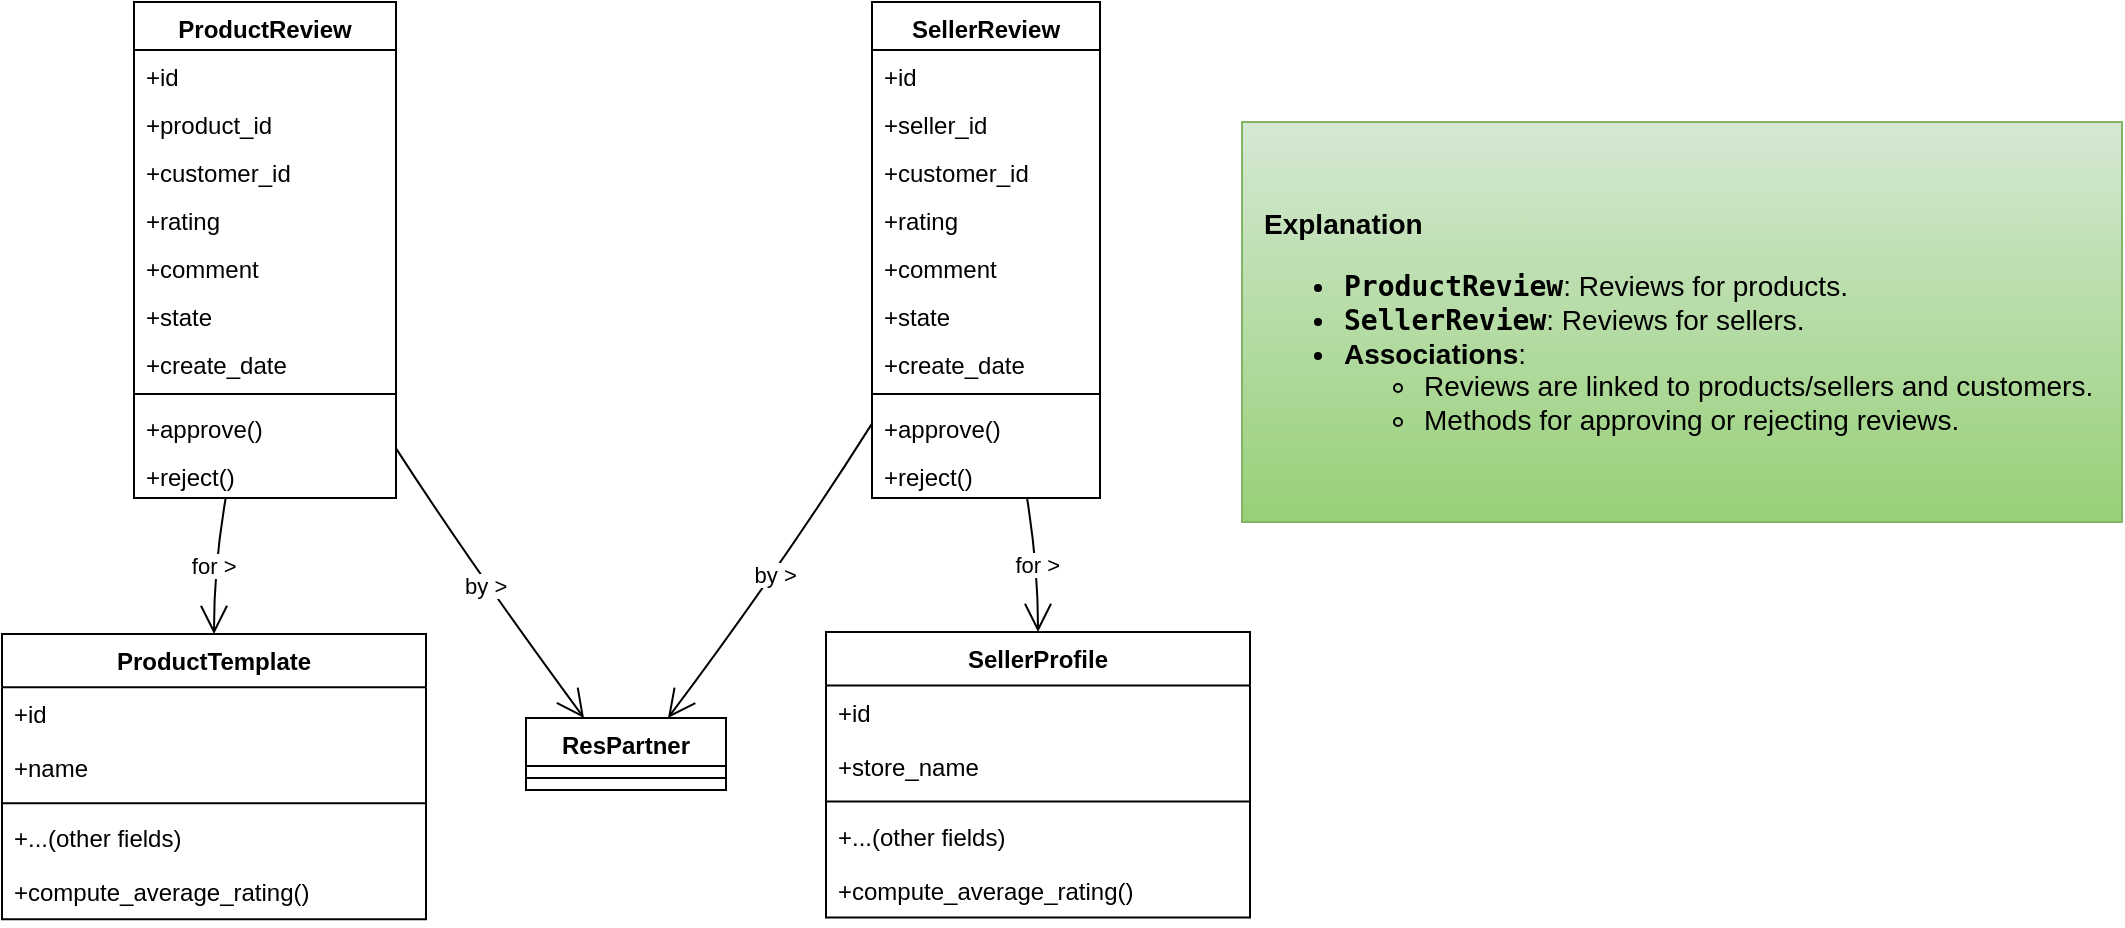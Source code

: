 <mxfile version="24.8.3">
  <diagram name="Page-1" id="PzDXQhvLs0VrS5pvGxTp">
    <mxGraphModel dx="1434" dy="801" grid="1" gridSize="10" guides="1" tooltips="1" connect="1" arrows="1" fold="1" page="0" pageScale="1" pageWidth="850" pageHeight="1100" math="0" shadow="0">
      <root>
        <mxCell id="0" />
        <mxCell id="1" parent="0" />
        <mxCell id="UUY9zVeeaW87Lb-b9e2w-1" value="ProductReview" style="swimlane;fontStyle=1;align=center;verticalAlign=top;childLayout=stackLayout;horizontal=1;startSize=24;horizontalStack=0;resizeParent=1;resizeParentMax=0;resizeLast=0;collapsible=0;marginBottom=0;" vertex="1" parent="1">
          <mxGeometry x="86" y="20" width="131" height="248" as="geometry" />
        </mxCell>
        <mxCell id="UUY9zVeeaW87Lb-b9e2w-2" value="+id" style="text;strokeColor=none;fillColor=none;align=left;verticalAlign=top;spacingLeft=4;spacingRight=4;overflow=hidden;rotatable=0;points=[[0,0.5],[1,0.5]];portConstraint=eastwest;" vertex="1" parent="UUY9zVeeaW87Lb-b9e2w-1">
          <mxGeometry y="24" width="131" height="24" as="geometry" />
        </mxCell>
        <mxCell id="UUY9zVeeaW87Lb-b9e2w-3" value="+product_id" style="text;strokeColor=none;fillColor=none;align=left;verticalAlign=top;spacingLeft=4;spacingRight=4;overflow=hidden;rotatable=0;points=[[0,0.5],[1,0.5]];portConstraint=eastwest;" vertex="1" parent="UUY9zVeeaW87Lb-b9e2w-1">
          <mxGeometry y="48" width="131" height="24" as="geometry" />
        </mxCell>
        <mxCell id="UUY9zVeeaW87Lb-b9e2w-4" value="+customer_id" style="text;strokeColor=none;fillColor=none;align=left;verticalAlign=top;spacingLeft=4;spacingRight=4;overflow=hidden;rotatable=0;points=[[0,0.5],[1,0.5]];portConstraint=eastwest;" vertex="1" parent="UUY9zVeeaW87Lb-b9e2w-1">
          <mxGeometry y="72" width="131" height="24" as="geometry" />
        </mxCell>
        <mxCell id="UUY9zVeeaW87Lb-b9e2w-5" value="+rating" style="text;strokeColor=none;fillColor=none;align=left;verticalAlign=top;spacingLeft=4;spacingRight=4;overflow=hidden;rotatable=0;points=[[0,0.5],[1,0.5]];portConstraint=eastwest;" vertex="1" parent="UUY9zVeeaW87Lb-b9e2w-1">
          <mxGeometry y="96" width="131" height="24" as="geometry" />
        </mxCell>
        <mxCell id="UUY9zVeeaW87Lb-b9e2w-6" value="+comment" style="text;strokeColor=none;fillColor=none;align=left;verticalAlign=top;spacingLeft=4;spacingRight=4;overflow=hidden;rotatable=0;points=[[0,0.5],[1,0.5]];portConstraint=eastwest;" vertex="1" parent="UUY9zVeeaW87Lb-b9e2w-1">
          <mxGeometry y="120" width="131" height="24" as="geometry" />
        </mxCell>
        <mxCell id="UUY9zVeeaW87Lb-b9e2w-7" value="+state" style="text;strokeColor=none;fillColor=none;align=left;verticalAlign=top;spacingLeft=4;spacingRight=4;overflow=hidden;rotatable=0;points=[[0,0.5],[1,0.5]];portConstraint=eastwest;" vertex="1" parent="UUY9zVeeaW87Lb-b9e2w-1">
          <mxGeometry y="144" width="131" height="24" as="geometry" />
        </mxCell>
        <mxCell id="UUY9zVeeaW87Lb-b9e2w-8" value="+create_date" style="text;strokeColor=none;fillColor=none;align=left;verticalAlign=top;spacingLeft=4;spacingRight=4;overflow=hidden;rotatable=0;points=[[0,0.5],[1,0.5]];portConstraint=eastwest;" vertex="1" parent="UUY9zVeeaW87Lb-b9e2w-1">
          <mxGeometry y="168" width="131" height="24" as="geometry" />
        </mxCell>
        <mxCell id="UUY9zVeeaW87Lb-b9e2w-9" style="line;strokeWidth=1;fillColor=none;align=left;verticalAlign=middle;spacingTop=-1;spacingLeft=3;spacingRight=3;rotatable=0;labelPosition=right;points=[];portConstraint=eastwest;strokeColor=inherit;" vertex="1" parent="UUY9zVeeaW87Lb-b9e2w-1">
          <mxGeometry y="192" width="131" height="8" as="geometry" />
        </mxCell>
        <mxCell id="UUY9zVeeaW87Lb-b9e2w-10" value="+approve()" style="text;strokeColor=none;fillColor=none;align=left;verticalAlign=top;spacingLeft=4;spacingRight=4;overflow=hidden;rotatable=0;points=[[0,0.5],[1,0.5]];portConstraint=eastwest;" vertex="1" parent="UUY9zVeeaW87Lb-b9e2w-1">
          <mxGeometry y="200" width="131" height="24" as="geometry" />
        </mxCell>
        <mxCell id="UUY9zVeeaW87Lb-b9e2w-11" value="+reject()" style="text;strokeColor=none;fillColor=none;align=left;verticalAlign=top;spacingLeft=4;spacingRight=4;overflow=hidden;rotatable=0;points=[[0,0.5],[1,0.5]];portConstraint=eastwest;" vertex="1" parent="UUY9zVeeaW87Lb-b9e2w-1">
          <mxGeometry y="224" width="131" height="24" as="geometry" />
        </mxCell>
        <mxCell id="UUY9zVeeaW87Lb-b9e2w-12" value="SellerReview" style="swimlane;fontStyle=1;align=center;verticalAlign=top;childLayout=stackLayout;horizontal=1;startSize=24;horizontalStack=0;resizeParent=1;resizeParentMax=0;resizeLast=0;collapsible=0;marginBottom=0;" vertex="1" parent="1">
          <mxGeometry x="455" y="20" width="114" height="248" as="geometry" />
        </mxCell>
        <mxCell id="UUY9zVeeaW87Lb-b9e2w-13" value="+id" style="text;strokeColor=none;fillColor=none;align=left;verticalAlign=top;spacingLeft=4;spacingRight=4;overflow=hidden;rotatable=0;points=[[0,0.5],[1,0.5]];portConstraint=eastwest;" vertex="1" parent="UUY9zVeeaW87Lb-b9e2w-12">
          <mxGeometry y="24" width="114" height="24" as="geometry" />
        </mxCell>
        <mxCell id="UUY9zVeeaW87Lb-b9e2w-14" value="+seller_id" style="text;strokeColor=none;fillColor=none;align=left;verticalAlign=top;spacingLeft=4;spacingRight=4;overflow=hidden;rotatable=0;points=[[0,0.5],[1,0.5]];portConstraint=eastwest;" vertex="1" parent="UUY9zVeeaW87Lb-b9e2w-12">
          <mxGeometry y="48" width="114" height="24" as="geometry" />
        </mxCell>
        <mxCell id="UUY9zVeeaW87Lb-b9e2w-15" value="+customer_id" style="text;strokeColor=none;fillColor=none;align=left;verticalAlign=top;spacingLeft=4;spacingRight=4;overflow=hidden;rotatable=0;points=[[0,0.5],[1,0.5]];portConstraint=eastwest;" vertex="1" parent="UUY9zVeeaW87Lb-b9e2w-12">
          <mxGeometry y="72" width="114" height="24" as="geometry" />
        </mxCell>
        <mxCell id="UUY9zVeeaW87Lb-b9e2w-16" value="+rating" style="text;strokeColor=none;fillColor=none;align=left;verticalAlign=top;spacingLeft=4;spacingRight=4;overflow=hidden;rotatable=0;points=[[0,0.5],[1,0.5]];portConstraint=eastwest;" vertex="1" parent="UUY9zVeeaW87Lb-b9e2w-12">
          <mxGeometry y="96" width="114" height="24" as="geometry" />
        </mxCell>
        <mxCell id="UUY9zVeeaW87Lb-b9e2w-17" value="+comment" style="text;strokeColor=none;fillColor=none;align=left;verticalAlign=top;spacingLeft=4;spacingRight=4;overflow=hidden;rotatable=0;points=[[0,0.5],[1,0.5]];portConstraint=eastwest;" vertex="1" parent="UUY9zVeeaW87Lb-b9e2w-12">
          <mxGeometry y="120" width="114" height="24" as="geometry" />
        </mxCell>
        <mxCell id="UUY9zVeeaW87Lb-b9e2w-18" value="+state" style="text;strokeColor=none;fillColor=none;align=left;verticalAlign=top;spacingLeft=4;spacingRight=4;overflow=hidden;rotatable=0;points=[[0,0.5],[1,0.5]];portConstraint=eastwest;" vertex="1" parent="UUY9zVeeaW87Lb-b9e2w-12">
          <mxGeometry y="144" width="114" height="24" as="geometry" />
        </mxCell>
        <mxCell id="UUY9zVeeaW87Lb-b9e2w-19" value="+create_date" style="text;strokeColor=none;fillColor=none;align=left;verticalAlign=top;spacingLeft=4;spacingRight=4;overflow=hidden;rotatable=0;points=[[0,0.5],[1,0.5]];portConstraint=eastwest;" vertex="1" parent="UUY9zVeeaW87Lb-b9e2w-12">
          <mxGeometry y="168" width="114" height="24" as="geometry" />
        </mxCell>
        <mxCell id="UUY9zVeeaW87Lb-b9e2w-20" style="line;strokeWidth=1;fillColor=none;align=left;verticalAlign=middle;spacingTop=-1;spacingLeft=3;spacingRight=3;rotatable=0;labelPosition=right;points=[];portConstraint=eastwest;strokeColor=inherit;" vertex="1" parent="UUY9zVeeaW87Lb-b9e2w-12">
          <mxGeometry y="192" width="114" height="8" as="geometry" />
        </mxCell>
        <mxCell id="UUY9zVeeaW87Lb-b9e2w-21" value="+approve()" style="text;strokeColor=none;fillColor=none;align=left;verticalAlign=top;spacingLeft=4;spacingRight=4;overflow=hidden;rotatable=0;points=[[0,0.5],[1,0.5]];portConstraint=eastwest;" vertex="1" parent="UUY9zVeeaW87Lb-b9e2w-12">
          <mxGeometry y="200" width="114" height="24" as="geometry" />
        </mxCell>
        <mxCell id="UUY9zVeeaW87Lb-b9e2w-22" value="+reject()" style="text;strokeColor=none;fillColor=none;align=left;verticalAlign=top;spacingLeft=4;spacingRight=4;overflow=hidden;rotatable=0;points=[[0,0.5],[1,0.5]];portConstraint=eastwest;" vertex="1" parent="UUY9zVeeaW87Lb-b9e2w-12">
          <mxGeometry y="224" width="114" height="24" as="geometry" />
        </mxCell>
        <mxCell id="UUY9zVeeaW87Lb-b9e2w-23" value="ProductTemplate" style="swimlane;fontStyle=1;align=center;verticalAlign=top;childLayout=stackLayout;horizontal=1;startSize=26.6;horizontalStack=0;resizeParent=1;resizeParentMax=0;resizeLast=0;collapsible=0;marginBottom=0;" vertex="1" parent="1">
          <mxGeometry x="20" y="336" width="212" height="142.6" as="geometry" />
        </mxCell>
        <mxCell id="UUY9zVeeaW87Lb-b9e2w-24" value="+id" style="text;strokeColor=none;fillColor=none;align=left;verticalAlign=top;spacingLeft=4;spacingRight=4;overflow=hidden;rotatable=0;points=[[0,0.5],[1,0.5]];portConstraint=eastwest;" vertex="1" parent="UUY9zVeeaW87Lb-b9e2w-23">
          <mxGeometry y="26.6" width="212" height="27" as="geometry" />
        </mxCell>
        <mxCell id="UUY9zVeeaW87Lb-b9e2w-25" value="+name" style="text;strokeColor=none;fillColor=none;align=left;verticalAlign=top;spacingLeft=4;spacingRight=4;overflow=hidden;rotatable=0;points=[[0,0.5],[1,0.5]];portConstraint=eastwest;" vertex="1" parent="UUY9zVeeaW87Lb-b9e2w-23">
          <mxGeometry y="53.6" width="212" height="27" as="geometry" />
        </mxCell>
        <mxCell id="UUY9zVeeaW87Lb-b9e2w-26" style="line;strokeWidth=1;fillColor=none;align=left;verticalAlign=middle;spacingTop=-1;spacingLeft=3;spacingRight=3;rotatable=0;labelPosition=right;points=[];portConstraint=eastwest;strokeColor=inherit;" vertex="1" parent="UUY9zVeeaW87Lb-b9e2w-23">
          <mxGeometry y="80.6" width="212" height="8" as="geometry" />
        </mxCell>
        <mxCell id="UUY9zVeeaW87Lb-b9e2w-27" value="+...(other fields)" style="text;strokeColor=none;fillColor=none;align=left;verticalAlign=top;spacingLeft=4;spacingRight=4;overflow=hidden;rotatable=0;points=[[0,0.5],[1,0.5]];portConstraint=eastwest;" vertex="1" parent="UUY9zVeeaW87Lb-b9e2w-23">
          <mxGeometry y="88.6" width="212" height="27" as="geometry" />
        </mxCell>
        <mxCell id="UUY9zVeeaW87Lb-b9e2w-28" value="+compute_average_rating()" style="text;strokeColor=none;fillColor=none;align=left;verticalAlign=top;spacingLeft=4;spacingRight=4;overflow=hidden;rotatable=0;points=[[0,0.5],[1,0.5]];portConstraint=eastwest;" vertex="1" parent="UUY9zVeeaW87Lb-b9e2w-23">
          <mxGeometry y="115.6" width="212" height="27" as="geometry" />
        </mxCell>
        <mxCell id="UUY9zVeeaW87Lb-b9e2w-29" value="SellerProfile" style="swimlane;fontStyle=1;align=center;verticalAlign=top;childLayout=stackLayout;horizontal=1;startSize=26.8;horizontalStack=0;resizeParent=1;resizeParentMax=0;resizeLast=0;collapsible=0;marginBottom=0;" vertex="1" parent="1">
          <mxGeometry x="432" y="335" width="212" height="142.8" as="geometry" />
        </mxCell>
        <mxCell id="UUY9zVeeaW87Lb-b9e2w-30" value="+id" style="text;strokeColor=none;fillColor=none;align=left;verticalAlign=top;spacingLeft=4;spacingRight=4;overflow=hidden;rotatable=0;points=[[0,0.5],[1,0.5]];portConstraint=eastwest;" vertex="1" parent="UUY9zVeeaW87Lb-b9e2w-29">
          <mxGeometry y="26.8" width="212" height="27" as="geometry" />
        </mxCell>
        <mxCell id="UUY9zVeeaW87Lb-b9e2w-31" value="+store_name" style="text;strokeColor=none;fillColor=none;align=left;verticalAlign=top;spacingLeft=4;spacingRight=4;overflow=hidden;rotatable=0;points=[[0,0.5],[1,0.5]];portConstraint=eastwest;" vertex="1" parent="UUY9zVeeaW87Lb-b9e2w-29">
          <mxGeometry y="53.8" width="212" height="27" as="geometry" />
        </mxCell>
        <mxCell id="UUY9zVeeaW87Lb-b9e2w-32" style="line;strokeWidth=1;fillColor=none;align=left;verticalAlign=middle;spacingTop=-1;spacingLeft=3;spacingRight=3;rotatable=0;labelPosition=right;points=[];portConstraint=eastwest;strokeColor=inherit;" vertex="1" parent="UUY9zVeeaW87Lb-b9e2w-29">
          <mxGeometry y="80.8" width="212" height="8" as="geometry" />
        </mxCell>
        <mxCell id="UUY9zVeeaW87Lb-b9e2w-33" value="+...(other fields)" style="text;strokeColor=none;fillColor=none;align=left;verticalAlign=top;spacingLeft=4;spacingRight=4;overflow=hidden;rotatable=0;points=[[0,0.5],[1,0.5]];portConstraint=eastwest;" vertex="1" parent="UUY9zVeeaW87Lb-b9e2w-29">
          <mxGeometry y="88.8" width="212" height="27" as="geometry" />
        </mxCell>
        <mxCell id="UUY9zVeeaW87Lb-b9e2w-34" value="+compute_average_rating()" style="text;strokeColor=none;fillColor=none;align=left;verticalAlign=top;spacingLeft=4;spacingRight=4;overflow=hidden;rotatable=0;points=[[0,0.5],[1,0.5]];portConstraint=eastwest;" vertex="1" parent="UUY9zVeeaW87Lb-b9e2w-29">
          <mxGeometry y="115.8" width="212" height="27" as="geometry" />
        </mxCell>
        <mxCell id="UUY9zVeeaW87Lb-b9e2w-35" value="ResPartner" style="swimlane;fontStyle=1;align=center;verticalAlign=top;childLayout=stackLayout;horizontal=1;startSize=24;horizontalStack=0;resizeParent=1;resizeParentMax=0;resizeLast=0;collapsible=0;marginBottom=0;" vertex="1" parent="1">
          <mxGeometry x="282" y="378" width="100" height="36" as="geometry" />
        </mxCell>
        <mxCell id="UUY9zVeeaW87Lb-b9e2w-36" style="line;strokeWidth=1;fillColor=none;align=left;verticalAlign=middle;spacingTop=-1;spacingLeft=3;spacingRight=3;rotatable=0;labelPosition=right;points=[];portConstraint=eastwest;strokeColor=inherit;" vertex="1" parent="UUY9zVeeaW87Lb-b9e2w-35">
          <mxGeometry y="24" width="100" height="12" as="geometry" />
        </mxCell>
        <mxCell id="UUY9zVeeaW87Lb-b9e2w-37" value="for &gt;" style="curved=1;startArrow=none;endArrow=open;endSize=12;exitX=0.35;exitY=1;entryX=0.5;entryY=0;rounded=0;" edge="1" parent="1" source="UUY9zVeeaW87Lb-b9e2w-1" target="UUY9zVeeaW87Lb-b9e2w-23">
          <mxGeometry relative="1" as="geometry">
            <Array as="points">
              <mxPoint x="126" y="302" />
            </Array>
          </mxGeometry>
        </mxCell>
        <mxCell id="UUY9zVeeaW87Lb-b9e2w-38" value="by &gt;" style="curved=1;startArrow=none;endArrow=open;endSize=12;exitX=1;exitY=0.9;entryX=0.29;entryY=0;rounded=0;" edge="1" parent="1" source="UUY9zVeeaW87Lb-b9e2w-1" target="UUY9zVeeaW87Lb-b9e2w-35">
          <mxGeometry relative="1" as="geometry">
            <Array as="points">
              <mxPoint x="255" y="302" />
            </Array>
          </mxGeometry>
        </mxCell>
        <mxCell id="UUY9zVeeaW87Lb-b9e2w-39" value="for &gt;" style="curved=1;startArrow=none;endArrow=open;endSize=12;exitX=0.68;exitY=1;entryX=0.5;entryY=0;rounded=0;" edge="1" parent="1" source="UUY9zVeeaW87Lb-b9e2w-12" target="UUY9zVeeaW87Lb-b9e2w-29">
          <mxGeometry relative="1" as="geometry">
            <Array as="points">
              <mxPoint x="538" y="302" />
            </Array>
          </mxGeometry>
        </mxCell>
        <mxCell id="UUY9zVeeaW87Lb-b9e2w-40" value="by &gt;" style="curved=1;startArrow=none;endArrow=open;endSize=12;exitX=0;exitY=0.85;entryX=0.71;entryY=0;rounded=0;" edge="1" parent="1" source="UUY9zVeeaW87Lb-b9e2w-12" target="UUY9zVeeaW87Lb-b9e2w-35">
          <mxGeometry relative="1" as="geometry">
            <Array as="points">
              <mxPoint x="410" y="302" />
            </Array>
          </mxGeometry>
        </mxCell>
        <mxCell id="UUY9zVeeaW87Lb-b9e2w-41" value="&lt;h3 style=&quot;font-size: 14px;&quot;&gt;&lt;strong style=&quot;font-size: 14px;&quot;&gt;Explanation&lt;/strong&gt;&lt;/h3&gt;&lt;ul style=&quot;font-size: 14px;&quot;&gt;&lt;li style=&quot;font-size: 14px;&quot;&gt;&lt;strong style=&quot;font-size: 14px;&quot;&gt;&lt;code style=&quot;font-size: 14px;&quot;&gt;ProductReview&lt;/code&gt;&lt;/strong&gt;: Reviews for products.&lt;/li&gt;&lt;li style=&quot;font-size: 14px;&quot;&gt;&lt;strong style=&quot;font-size: 14px;&quot;&gt;&lt;code style=&quot;font-size: 14px;&quot;&gt;SellerReview&lt;/code&gt;&lt;/strong&gt;: Reviews for sellers.&lt;/li&gt;&lt;li style=&quot;font-size: 14px;&quot;&gt;&lt;strong style=&quot;font-size: 14px;&quot;&gt;Associations&lt;/strong&gt;:&lt;ul style=&quot;font-size: 14px;&quot;&gt;&lt;li style=&quot;font-size: 14px;&quot;&gt;Reviews are linked to products/sellers and customers.&lt;/li&gt;&lt;li style=&quot;font-size: 14px;&quot;&gt;Methods for approving or rejecting reviews.&lt;/li&gt;&lt;/ul&gt;&lt;/li&gt;&lt;/ul&gt;" style="rounded=0;whiteSpace=wrap;html=1;fillColor=#d5e8d4;gradientColor=#97d077;strokeColor=#82b366;align=left;spacing=11;fontSize=14;" vertex="1" parent="1">
          <mxGeometry x="640" y="80" width="440" height="200" as="geometry" />
        </mxCell>
        <mxCell id="UUY9zVeeaW87Lb-b9e2w-42" style="edgeStyle=orthogonalEdgeStyle;rounded=0;orthogonalLoop=1;jettySize=auto;html=1;exitX=0.5;exitY=1;exitDx=0;exitDy=0;" edge="1" parent="1" source="UUY9zVeeaW87Lb-b9e2w-41" target="UUY9zVeeaW87Lb-b9e2w-41">
          <mxGeometry relative="1" as="geometry" />
        </mxCell>
      </root>
    </mxGraphModel>
  </diagram>
</mxfile>

